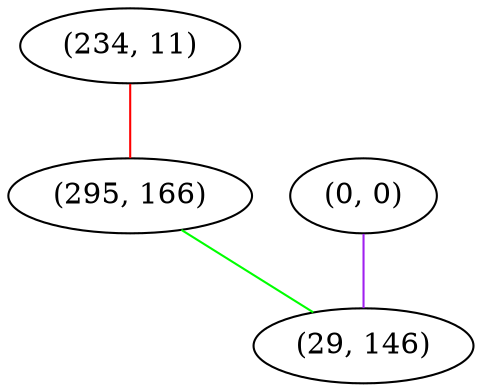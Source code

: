 graph "" {
"(234, 11)";
"(295, 166)";
"(0, 0)";
"(29, 146)";
"(234, 11)" -- "(295, 166)"  [color=red, key=0, weight=1];
"(295, 166)" -- "(29, 146)"  [color=green, key=0, weight=2];
"(0, 0)" -- "(29, 146)"  [color=purple, key=0, weight=4];
}
